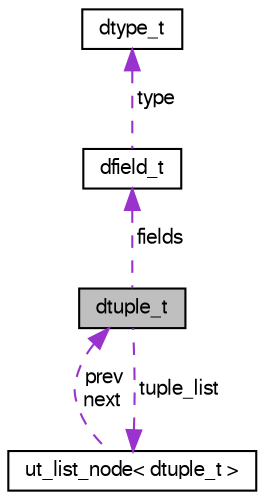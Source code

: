 digraph "dtuple_t"
{
  bgcolor="transparent";
  edge [fontname="FreeSans",fontsize="10",labelfontname="FreeSans",labelfontsize="10"];
  node [fontname="FreeSans",fontsize="10",shape=record];
  Node1 [label="dtuple_t",height=0.2,width=0.4,color="black", fillcolor="grey75", style="filled" fontcolor="black"];
  Node2 -> Node1 [dir="back",color="darkorchid3",fontsize="10",style="dashed",label=" tuple_list" ,fontname="FreeSans"];
  Node2 [label="ut_list_node\< dtuple_t \>",height=0.2,width=0.4,color="black",URL="$structut__list__node.html"];
  Node1 -> Node2 [dir="back",color="darkorchid3",fontsize="10",style="dashed",label=" prev\nnext" ,fontname="FreeSans"];
  Node3 -> Node1 [dir="back",color="darkorchid3",fontsize="10",style="dashed",label=" fields" ,fontname="FreeSans"];
  Node3 [label="dfield_t",height=0.2,width=0.4,color="black",URL="$structdfield__t.html"];
  Node4 -> Node3 [dir="back",color="darkorchid3",fontsize="10",style="dashed",label=" type" ,fontname="FreeSans"];
  Node4 [label="dtype_t",height=0.2,width=0.4,color="black",URL="$structdtype__t.html"];
}
